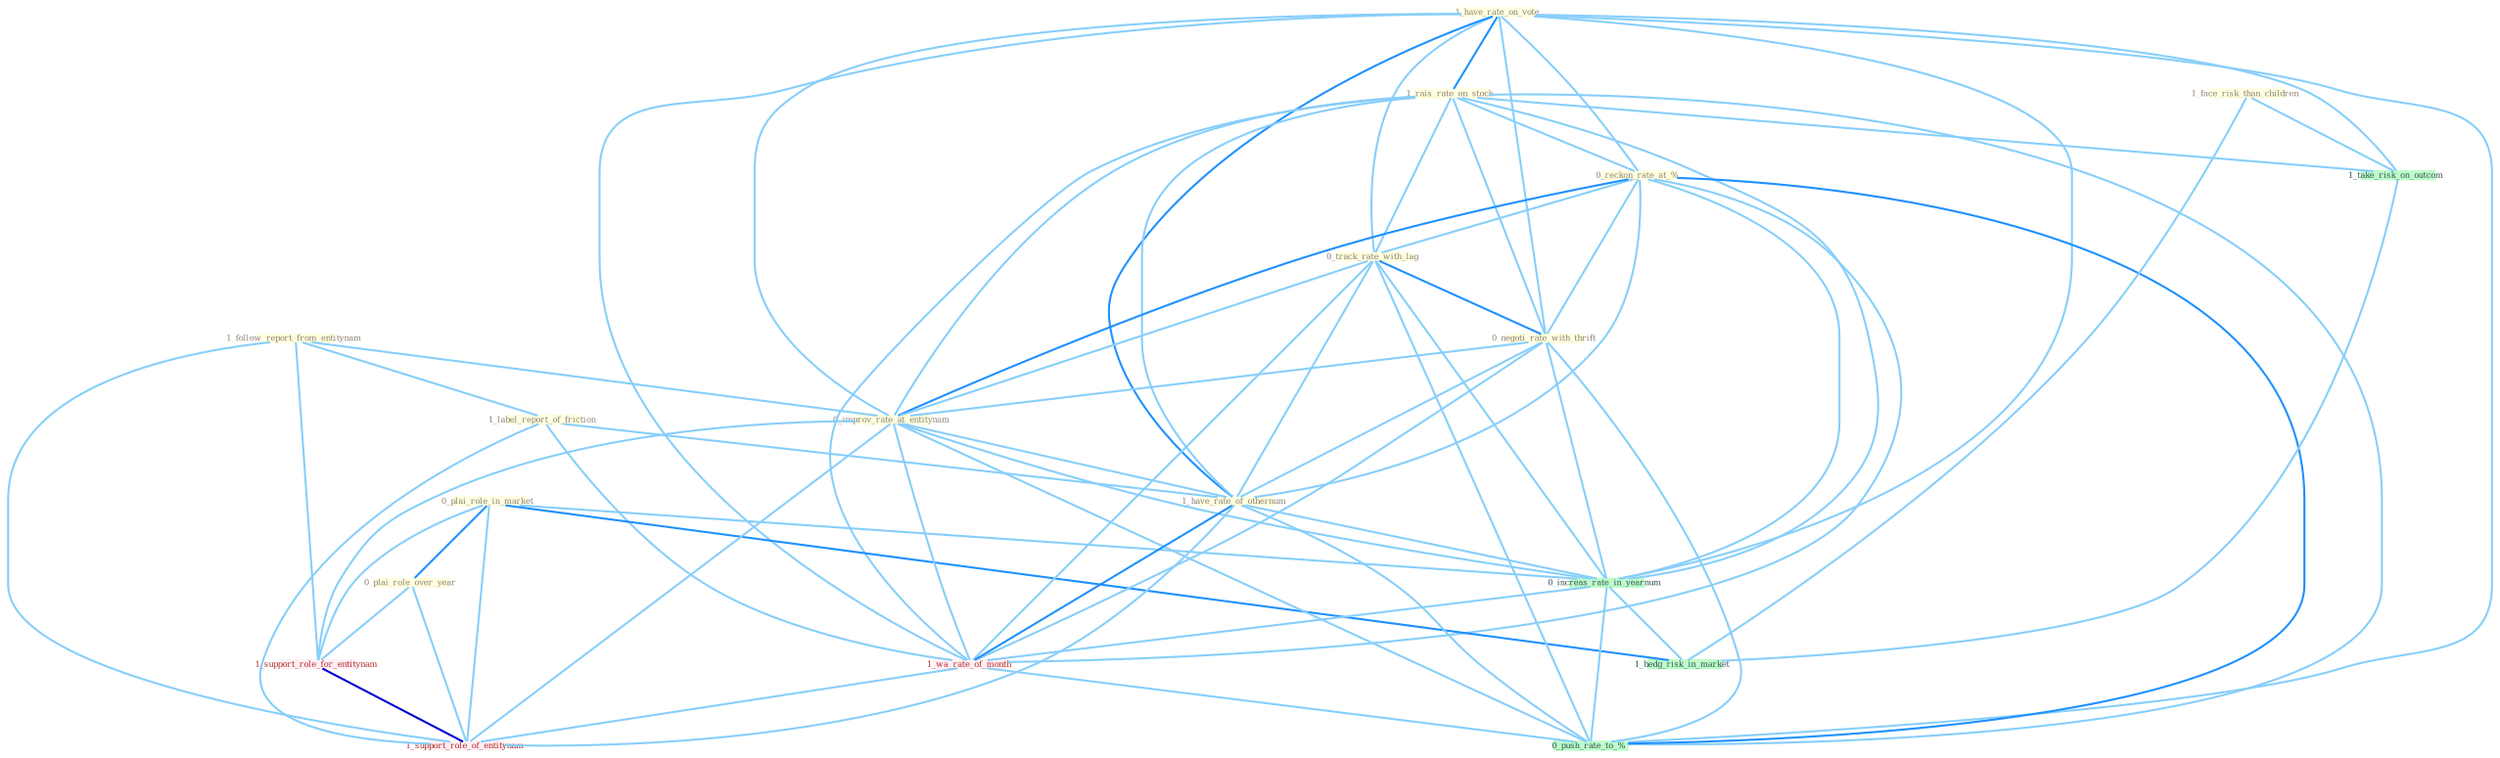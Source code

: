 Graph G{ 
    node
    [shape=polygon,style=filled,width=.5,height=.06,color="#BDFCC9",fixedsize=true,fontsize=4,
    fontcolor="#2f4f4f"];
    {node
    [color="#ffffe0", fontcolor="#8b7d6b"] "1_follow_report_from_entitynam " "1_have_rate_on_vote " "1_label_report_of_friction " "1_rais_rate_on_stock " "0_reckon_rate_at_% " "0_plai_role_in_market " "0_plai_role_over_year " "0_track_rate_with_lag " "0_negoti_rate_with_thrift " "1_face_risk_than_children " "0_improv_rate_at_entitynam " "1_have_rate_of_othernum "}
{node [color="#fff0f5", fontcolor="#b22222"] "1_wa_rate_of_month " "1_support_role_for_entitynam " "1_support_role_of_entitynam "}
edge [color="#B0E2FF"];

	"1_follow_report_from_entitynam " -- "1_label_report_of_friction " [w="1", color="#87cefa" ];
	"1_follow_report_from_entitynam " -- "0_improv_rate_at_entitynam " [w="1", color="#87cefa" ];
	"1_follow_report_from_entitynam " -- "1_support_role_for_entitynam " [w="1", color="#87cefa" ];
	"1_follow_report_from_entitynam " -- "1_support_role_of_entitynam " [w="1", color="#87cefa" ];
	"1_have_rate_on_vote " -- "1_rais_rate_on_stock " [w="2", color="#1e90ff" , len=0.8];
	"1_have_rate_on_vote " -- "0_reckon_rate_at_% " [w="1", color="#87cefa" ];
	"1_have_rate_on_vote " -- "0_track_rate_with_lag " [w="1", color="#87cefa" ];
	"1_have_rate_on_vote " -- "0_negoti_rate_with_thrift " [w="1", color="#87cefa" ];
	"1_have_rate_on_vote " -- "0_improv_rate_at_entitynam " [w="1", color="#87cefa" ];
	"1_have_rate_on_vote " -- "1_have_rate_of_othernum " [w="2", color="#1e90ff" , len=0.8];
	"1_have_rate_on_vote " -- "0_increas_rate_in_yearnum " [w="1", color="#87cefa" ];
	"1_have_rate_on_vote " -- "1_wa_rate_of_month " [w="1", color="#87cefa" ];
	"1_have_rate_on_vote " -- "1_take_risk_on_outcom " [w="1", color="#87cefa" ];
	"1_have_rate_on_vote " -- "0_push_rate_to_% " [w="1", color="#87cefa" ];
	"1_label_report_of_friction " -- "1_have_rate_of_othernum " [w="1", color="#87cefa" ];
	"1_label_report_of_friction " -- "1_wa_rate_of_month " [w="1", color="#87cefa" ];
	"1_label_report_of_friction " -- "1_support_role_of_entitynam " [w="1", color="#87cefa" ];
	"1_rais_rate_on_stock " -- "0_reckon_rate_at_% " [w="1", color="#87cefa" ];
	"1_rais_rate_on_stock " -- "0_track_rate_with_lag " [w="1", color="#87cefa" ];
	"1_rais_rate_on_stock " -- "0_negoti_rate_with_thrift " [w="1", color="#87cefa" ];
	"1_rais_rate_on_stock " -- "0_improv_rate_at_entitynam " [w="1", color="#87cefa" ];
	"1_rais_rate_on_stock " -- "1_have_rate_of_othernum " [w="1", color="#87cefa" ];
	"1_rais_rate_on_stock " -- "0_increas_rate_in_yearnum " [w="1", color="#87cefa" ];
	"1_rais_rate_on_stock " -- "1_wa_rate_of_month " [w="1", color="#87cefa" ];
	"1_rais_rate_on_stock " -- "1_take_risk_on_outcom " [w="1", color="#87cefa" ];
	"1_rais_rate_on_stock " -- "0_push_rate_to_% " [w="1", color="#87cefa" ];
	"0_reckon_rate_at_% " -- "0_track_rate_with_lag " [w="1", color="#87cefa" ];
	"0_reckon_rate_at_% " -- "0_negoti_rate_with_thrift " [w="1", color="#87cefa" ];
	"0_reckon_rate_at_% " -- "0_improv_rate_at_entitynam " [w="2", color="#1e90ff" , len=0.8];
	"0_reckon_rate_at_% " -- "1_have_rate_of_othernum " [w="1", color="#87cefa" ];
	"0_reckon_rate_at_% " -- "0_increas_rate_in_yearnum " [w="1", color="#87cefa" ];
	"0_reckon_rate_at_% " -- "1_wa_rate_of_month " [w="1", color="#87cefa" ];
	"0_reckon_rate_at_% " -- "0_push_rate_to_% " [w="2", color="#1e90ff" , len=0.8];
	"0_plai_role_in_market " -- "0_plai_role_over_year " [w="2", color="#1e90ff" , len=0.8];
	"0_plai_role_in_market " -- "0_increas_rate_in_yearnum " [w="1", color="#87cefa" ];
	"0_plai_role_in_market " -- "1_support_role_for_entitynam " [w="1", color="#87cefa" ];
	"0_plai_role_in_market " -- "1_support_role_of_entitynam " [w="1", color="#87cefa" ];
	"0_plai_role_in_market " -- "1_hedg_risk_in_market " [w="2", color="#1e90ff" , len=0.8];
	"0_plai_role_over_year " -- "1_support_role_for_entitynam " [w="1", color="#87cefa" ];
	"0_plai_role_over_year " -- "1_support_role_of_entitynam " [w="1", color="#87cefa" ];
	"0_track_rate_with_lag " -- "0_negoti_rate_with_thrift " [w="2", color="#1e90ff" , len=0.8];
	"0_track_rate_with_lag " -- "0_improv_rate_at_entitynam " [w="1", color="#87cefa" ];
	"0_track_rate_with_lag " -- "1_have_rate_of_othernum " [w="1", color="#87cefa" ];
	"0_track_rate_with_lag " -- "0_increas_rate_in_yearnum " [w="1", color="#87cefa" ];
	"0_track_rate_with_lag " -- "1_wa_rate_of_month " [w="1", color="#87cefa" ];
	"0_track_rate_with_lag " -- "0_push_rate_to_% " [w="1", color="#87cefa" ];
	"0_negoti_rate_with_thrift " -- "0_improv_rate_at_entitynam " [w="1", color="#87cefa" ];
	"0_negoti_rate_with_thrift " -- "1_have_rate_of_othernum " [w="1", color="#87cefa" ];
	"0_negoti_rate_with_thrift " -- "0_increas_rate_in_yearnum " [w="1", color="#87cefa" ];
	"0_negoti_rate_with_thrift " -- "1_wa_rate_of_month " [w="1", color="#87cefa" ];
	"0_negoti_rate_with_thrift " -- "0_push_rate_to_% " [w="1", color="#87cefa" ];
	"1_face_risk_than_children " -- "1_take_risk_on_outcom " [w="1", color="#87cefa" ];
	"1_face_risk_than_children " -- "1_hedg_risk_in_market " [w="1", color="#87cefa" ];
	"0_improv_rate_at_entitynam " -- "1_have_rate_of_othernum " [w="1", color="#87cefa" ];
	"0_improv_rate_at_entitynam " -- "0_increas_rate_in_yearnum " [w="1", color="#87cefa" ];
	"0_improv_rate_at_entitynam " -- "1_wa_rate_of_month " [w="1", color="#87cefa" ];
	"0_improv_rate_at_entitynam " -- "1_support_role_for_entitynam " [w="1", color="#87cefa" ];
	"0_improv_rate_at_entitynam " -- "0_push_rate_to_% " [w="1", color="#87cefa" ];
	"0_improv_rate_at_entitynam " -- "1_support_role_of_entitynam " [w="1", color="#87cefa" ];
	"1_have_rate_of_othernum " -- "0_increas_rate_in_yearnum " [w="1", color="#87cefa" ];
	"1_have_rate_of_othernum " -- "1_wa_rate_of_month " [w="2", color="#1e90ff" , len=0.8];
	"1_have_rate_of_othernum " -- "0_push_rate_to_% " [w="1", color="#87cefa" ];
	"1_have_rate_of_othernum " -- "1_support_role_of_entitynam " [w="1", color="#87cefa" ];
	"0_increas_rate_in_yearnum " -- "1_wa_rate_of_month " [w="1", color="#87cefa" ];
	"0_increas_rate_in_yearnum " -- "0_push_rate_to_% " [w="1", color="#87cefa" ];
	"0_increas_rate_in_yearnum " -- "1_hedg_risk_in_market " [w="1", color="#87cefa" ];
	"1_wa_rate_of_month " -- "0_push_rate_to_% " [w="1", color="#87cefa" ];
	"1_wa_rate_of_month " -- "1_support_role_of_entitynam " [w="1", color="#87cefa" ];
	"1_support_role_for_entitynam " -- "1_support_role_of_entitynam " [w="3", color="#0000cd" , len=0.6];
	"1_take_risk_on_outcom " -- "1_hedg_risk_in_market " [w="1", color="#87cefa" ];
}